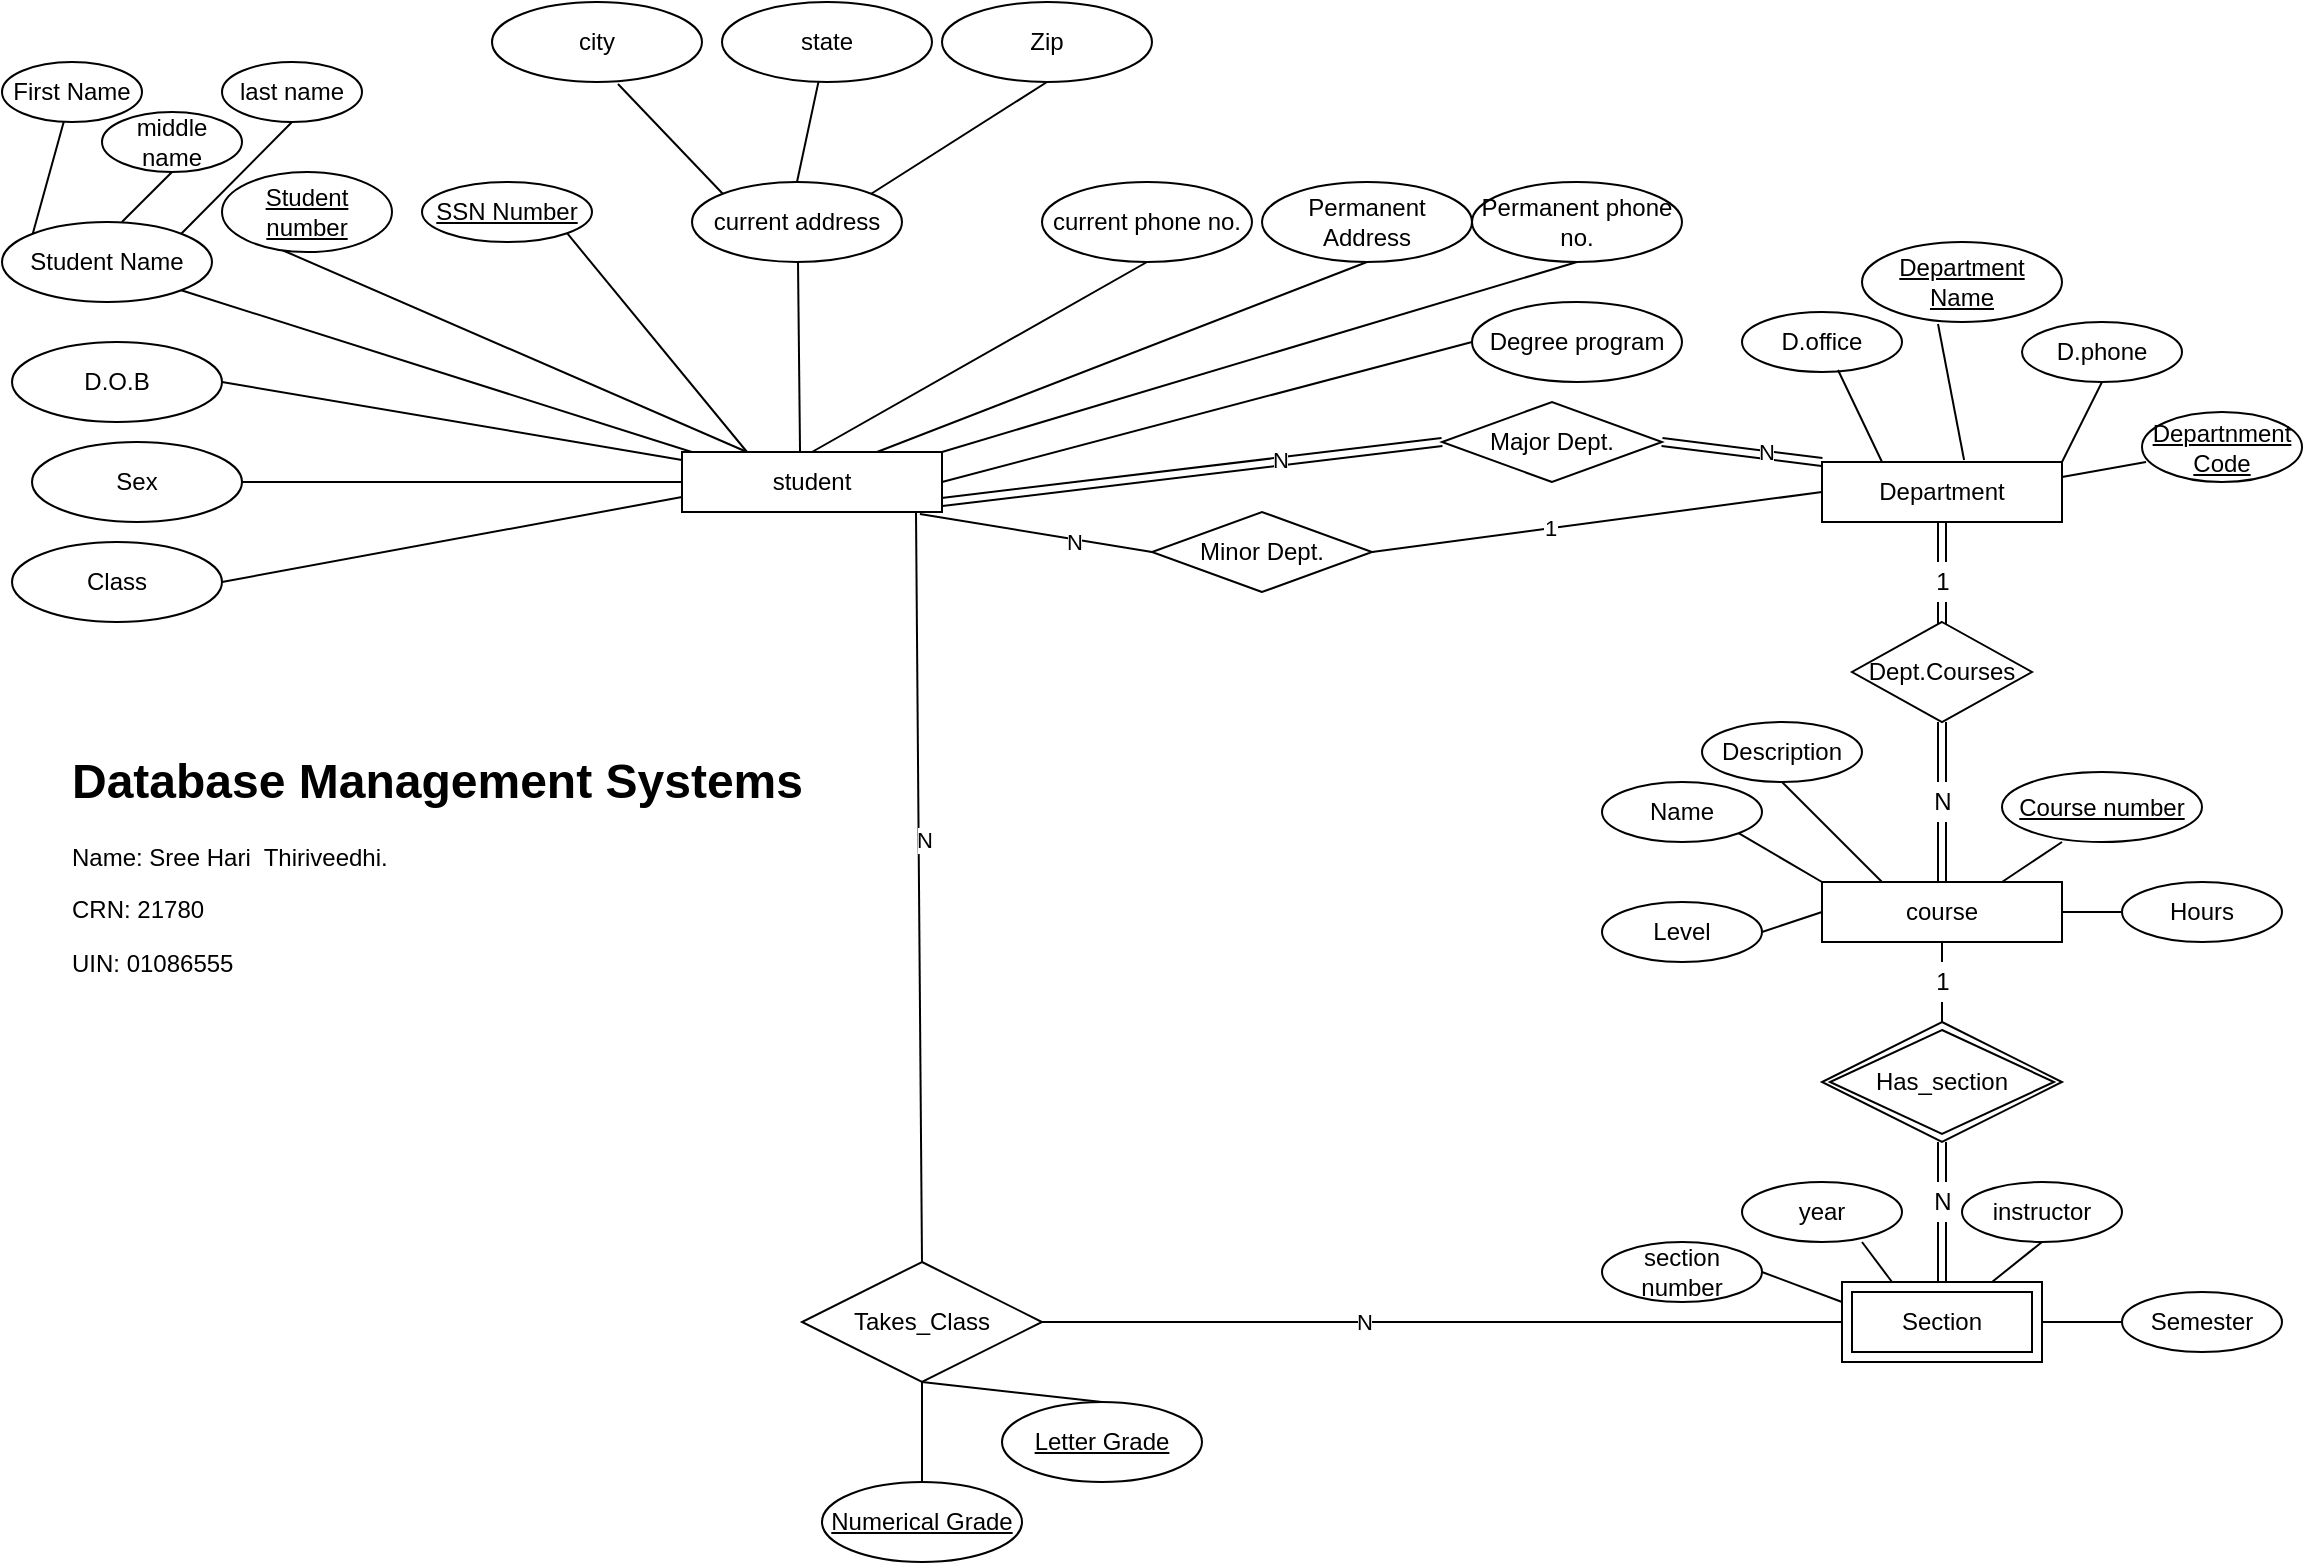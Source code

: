 <mxfile version="15.2.9" type="github">
  <diagram id="FA7UBe5_Pa2u_HeW7HIF" name="Page-1">
    <mxGraphModel dx="1422" dy="834" grid="0" gridSize="10" guides="1" tooltips="1" connect="1" arrows="1" fold="1" page="1" pageScale="1" pageWidth="1169" pageHeight="827" math="0" shadow="0">
      <root>
        <mxCell id="0" />
        <mxCell id="1" parent="0" />
        <mxCell id="7Hc2PI4Ob-_sRr31-LG4-2" value="current address" style="ellipse;whiteSpace=wrap;html=1;" parent="1" vertex="1">
          <mxGeometry x="345" y="110" width="105" height="40" as="geometry" />
        </mxCell>
        <mxCell id="7Hc2PI4Ob-_sRr31-LG4-4" value="current phone no." style="ellipse;whiteSpace=wrap;html=1;" parent="1" vertex="1">
          <mxGeometry x="520" y="110" width="105" height="40" as="geometry" />
        </mxCell>
        <mxCell id="7Hc2PI4Ob-_sRr31-LG4-5" value="Permanent Address" style="ellipse;whiteSpace=wrap;html=1;" parent="1" vertex="1">
          <mxGeometry x="630" y="110" width="105" height="40" as="geometry" />
        </mxCell>
        <mxCell id="7Hc2PI4Ob-_sRr31-LG4-6" value="Permanent phone no." style="ellipse;whiteSpace=wrap;html=1;" parent="1" vertex="1">
          <mxGeometry x="735" y="110" width="105" height="40" as="geometry" />
        </mxCell>
        <mxCell id="7Hc2PI4Ob-_sRr31-LG4-10" value="D.O.B" style="ellipse;whiteSpace=wrap;html=1;" parent="1" vertex="1">
          <mxGeometry x="5" y="190" width="105" height="40" as="geometry" />
        </mxCell>
        <mxCell id="7Hc2PI4Ob-_sRr31-LG4-11" value="Sex" style="ellipse;whiteSpace=wrap;html=1;" parent="1" vertex="1">
          <mxGeometry x="15" y="240" width="105" height="40" as="geometry" />
        </mxCell>
        <mxCell id="7Hc2PI4Ob-_sRr31-LG4-12" value="Class" style="ellipse;whiteSpace=wrap;html=1;" parent="1" vertex="1">
          <mxGeometry x="5" y="290" width="105" height="40" as="geometry" />
        </mxCell>
        <mxCell id="7Hc2PI4Ob-_sRr31-LG4-13" value="First Name" style="ellipse;whiteSpace=wrap;html=1;" parent="1" vertex="1">
          <mxGeometry y="50" width="70" height="30" as="geometry" />
        </mxCell>
        <mxCell id="7Hc2PI4Ob-_sRr31-LG4-14" value="Student Name" style="ellipse;whiteSpace=wrap;html=1;" parent="1" vertex="1">
          <mxGeometry y="130" width="105" height="40" as="geometry" />
        </mxCell>
        <mxCell id="7Hc2PI4Ob-_sRr31-LG4-16" value="" style="endArrow=none;html=1;exitX=0.454;exitY=0;exitDx=0;exitDy=0;exitPerimeter=0;" parent="1" source="7Hc2PI4Ob-_sRr31-LG4-1" edge="1">
          <mxGeometry width="50" height="50" relative="1" as="geometry">
            <mxPoint x="370" y="200" as="sourcePoint" />
            <mxPoint x="398" y="150" as="targetPoint" />
          </mxGeometry>
        </mxCell>
        <mxCell id="7Hc2PI4Ob-_sRr31-LG4-17" value="Zip" style="ellipse;whiteSpace=wrap;html=1;" parent="1" vertex="1">
          <mxGeometry x="470" y="20" width="105" height="40" as="geometry" />
        </mxCell>
        <mxCell id="7Hc2PI4Ob-_sRr31-LG4-18" value="city" style="ellipse;whiteSpace=wrap;html=1;" parent="1" vertex="1">
          <mxGeometry x="245" y="20" width="105" height="40" as="geometry" />
        </mxCell>
        <mxCell id="7Hc2PI4Ob-_sRr31-LG4-19" value="state" style="ellipse;whiteSpace=wrap;html=1;" parent="1" vertex="1">
          <mxGeometry x="360" y="20" width="105" height="40" as="geometry" />
        </mxCell>
        <mxCell id="7Hc2PI4Ob-_sRr31-LG4-20" value="" style="endArrow=none;html=1;entryX=0;entryY=0;entryDx=0;entryDy=0;exitX=0.6;exitY=1.025;exitDx=0;exitDy=0;exitPerimeter=0;" parent="1" source="7Hc2PI4Ob-_sRr31-LG4-18" target="7Hc2PI4Ob-_sRr31-LG4-2" edge="1">
          <mxGeometry width="50" height="50" relative="1" as="geometry">
            <mxPoint x="450" y="390" as="sourcePoint" />
            <mxPoint x="500" y="340" as="targetPoint" />
          </mxGeometry>
        </mxCell>
        <mxCell id="7Hc2PI4Ob-_sRr31-LG4-21" value="" style="endArrow=none;html=1;exitX=0.5;exitY=0;exitDx=0;exitDy=0;" parent="1" source="7Hc2PI4Ob-_sRr31-LG4-2" target="7Hc2PI4Ob-_sRr31-LG4-19" edge="1">
          <mxGeometry width="50" height="50" relative="1" as="geometry">
            <mxPoint x="390" y="110" as="sourcePoint" />
            <mxPoint x="440" y="60" as="targetPoint" />
          </mxGeometry>
        </mxCell>
        <mxCell id="7Hc2PI4Ob-_sRr31-LG4-22" value="" style="endArrow=none;html=1;entryX=0.5;entryY=1;entryDx=0;entryDy=0;exitX=1;exitY=0;exitDx=0;exitDy=0;" parent="1" source="7Hc2PI4Ob-_sRr31-LG4-2" target="7Hc2PI4Ob-_sRr31-LG4-17" edge="1">
          <mxGeometry width="50" height="50" relative="1" as="geometry">
            <mxPoint x="500" y="110" as="sourcePoint" />
            <mxPoint x="550" y="60" as="targetPoint" />
          </mxGeometry>
        </mxCell>
        <mxCell id="7Hc2PI4Ob-_sRr31-LG4-23" value="" style="endArrow=none;html=1;entryX=1;entryY=1;entryDx=0;entryDy=0;exitX=0.25;exitY=0;exitDx=0;exitDy=0;" parent="1" source="7Hc2PI4Ob-_sRr31-LG4-1" target="rvncLkASF_yhk4bxJBFR-15" edge="1">
          <mxGeometry width="50" height="50" relative="1" as="geometry">
            <mxPoint x="450" y="390" as="sourcePoint" />
            <mxPoint x="229.445" y="104.21" as="targetPoint" />
          </mxGeometry>
        </mxCell>
        <mxCell id="7Hc2PI4Ob-_sRr31-LG4-24" value="" style="endArrow=none;html=1;exitX=0.25;exitY=0;exitDx=0;exitDy=0;" parent="1" source="7Hc2PI4Ob-_sRr31-LG4-1" edge="1">
          <mxGeometry width="50" height="50" relative="1" as="geometry">
            <mxPoint x="140" y="210" as="sourcePoint" />
            <mxPoint x="140" y="144" as="targetPoint" />
          </mxGeometry>
        </mxCell>
        <mxCell id="7Hc2PI4Ob-_sRr31-LG4-25" value="" style="endArrow=none;html=1;entryX=1;entryY=1;entryDx=0;entryDy=0;exitX=0.062;exitY=0.033;exitDx=0;exitDy=0;exitPerimeter=0;" parent="1" source="7Hc2PI4Ob-_sRr31-LG4-1" target="7Hc2PI4Ob-_sRr31-LG4-14" edge="1">
          <mxGeometry width="50" height="50" relative="1" as="geometry">
            <mxPoint x="120" y="390" as="sourcePoint" />
            <mxPoint x="170" y="340" as="targetPoint" />
          </mxGeometry>
        </mxCell>
        <mxCell id="7Hc2PI4Ob-_sRr31-LG4-27" value="middle name" style="ellipse;whiteSpace=wrap;html=1;" parent="1" vertex="1">
          <mxGeometry x="50" y="75" width="70" height="30" as="geometry" />
        </mxCell>
        <mxCell id="7Hc2PI4Ob-_sRr31-LG4-28" value="last name" style="ellipse;whiteSpace=wrap;html=1;" parent="1" vertex="1">
          <mxGeometry x="110" y="50" width="70" height="30" as="geometry" />
        </mxCell>
        <mxCell id="7Hc2PI4Ob-_sRr31-LG4-29" value="" style="endArrow=none;html=1;exitX=0;exitY=0;exitDx=0;exitDy=0;" parent="1" source="7Hc2PI4Ob-_sRr31-LG4-14" target="7Hc2PI4Ob-_sRr31-LG4-13" edge="1">
          <mxGeometry width="50" height="50" relative="1" as="geometry">
            <mxPoint x="-180" y="120" as="sourcePoint" />
            <mxPoint x="-130" y="70" as="targetPoint" />
          </mxGeometry>
        </mxCell>
        <mxCell id="7Hc2PI4Ob-_sRr31-LG4-30" value="" style="endArrow=none;html=1;entryX=0.5;entryY=1;entryDx=0;entryDy=0;exitX=0.571;exitY=0;exitDx=0;exitDy=0;exitPerimeter=0;" parent="1" source="7Hc2PI4Ob-_sRr31-LG4-14" target="7Hc2PI4Ob-_sRr31-LG4-27" edge="1">
          <mxGeometry width="50" height="50" relative="1" as="geometry">
            <mxPoint x="-80" y="120" as="sourcePoint" />
            <mxPoint x="-30" y="70" as="targetPoint" />
          </mxGeometry>
        </mxCell>
        <mxCell id="7Hc2PI4Ob-_sRr31-LG4-31" value="" style="endArrow=none;html=1;exitX=1;exitY=0;exitDx=0;exitDy=0;entryX=0.5;entryY=1;entryDx=0;entryDy=0;" parent="1" source="7Hc2PI4Ob-_sRr31-LG4-14" edge="1" target="7Hc2PI4Ob-_sRr31-LG4-28">
          <mxGeometry width="50" height="50" relative="1" as="geometry">
            <mxPoint x="-30" y="120" as="sourcePoint" />
            <mxPoint x="20" y="70" as="targetPoint" />
          </mxGeometry>
        </mxCell>
        <mxCell id="7Hc2PI4Ob-_sRr31-LG4-32" value="" style="endArrow=none;html=1;exitX=1;exitY=0.5;exitDx=0;exitDy=0;" parent="1" source="7Hc2PI4Ob-_sRr31-LG4-10" target="7Hc2PI4Ob-_sRr31-LG4-1" edge="1">
          <mxGeometry width="50" height="50" relative="1" as="geometry">
            <mxPoint x="60" y="240" as="sourcePoint" />
            <mxPoint x="110" y="190" as="targetPoint" />
          </mxGeometry>
        </mxCell>
        <mxCell id="7Hc2PI4Ob-_sRr31-LG4-33" value="" style="endArrow=none;html=1;entryX=0;entryY=0.5;entryDx=0;entryDy=0;exitX=1;exitY=0.5;exitDx=0;exitDy=0;" parent="1" source="7Hc2PI4Ob-_sRr31-LG4-11" target="7Hc2PI4Ob-_sRr31-LG4-1" edge="1">
          <mxGeometry width="50" height="50" relative="1" as="geometry">
            <mxPoint x="60" y="290" as="sourcePoint" />
            <mxPoint x="110" y="240" as="targetPoint" />
          </mxGeometry>
        </mxCell>
        <mxCell id="7Hc2PI4Ob-_sRr31-LG4-34" value="" style="endArrow=none;html=1;exitX=1;exitY=0.5;exitDx=0;exitDy=0;entryX=0;entryY=0.75;entryDx=0;entryDy=0;" parent="1" source="7Hc2PI4Ob-_sRr31-LG4-12" target="7Hc2PI4Ob-_sRr31-LG4-1" edge="1">
          <mxGeometry width="50" height="50" relative="1" as="geometry">
            <mxPoint x="80" y="340" as="sourcePoint" />
            <mxPoint x="130" y="290" as="targetPoint" />
          </mxGeometry>
        </mxCell>
        <mxCell id="7Hc2PI4Ob-_sRr31-LG4-37" value="" style="endArrow=none;html=1;exitX=0.5;exitY=0;exitDx=0;exitDy=0;entryX=0.5;entryY=1;entryDx=0;entryDy=0;" parent="1" source="7Hc2PI4Ob-_sRr31-LG4-1" target="7Hc2PI4Ob-_sRr31-LG4-4" edge="1">
          <mxGeometry width="50" height="50" relative="1" as="geometry">
            <mxPoint x="450" y="220" as="sourcePoint" />
            <mxPoint x="500" y="170" as="targetPoint" />
          </mxGeometry>
        </mxCell>
        <mxCell id="7Hc2PI4Ob-_sRr31-LG4-38" value="" style="endArrow=none;html=1;entryX=0.5;entryY=1;entryDx=0;entryDy=0;exitX=0.75;exitY=0;exitDx=0;exitDy=0;" parent="1" source="7Hc2PI4Ob-_sRr31-LG4-1" target="7Hc2PI4Ob-_sRr31-LG4-5" edge="1">
          <mxGeometry width="50" height="50" relative="1" as="geometry">
            <mxPoint x="660" y="220" as="sourcePoint" />
            <mxPoint x="710" y="170" as="targetPoint" />
          </mxGeometry>
        </mxCell>
        <mxCell id="7Hc2PI4Ob-_sRr31-LG4-39" value="" style="endArrow=none;html=1;entryX=0.5;entryY=1;entryDx=0;entryDy=0;exitX=1;exitY=0;exitDx=0;exitDy=0;" parent="1" source="7Hc2PI4Ob-_sRr31-LG4-1" target="7Hc2PI4Ob-_sRr31-LG4-6" edge="1">
          <mxGeometry width="50" height="50" relative="1" as="geometry">
            <mxPoint x="750" y="230" as="sourcePoint" />
            <mxPoint x="800" y="180" as="targetPoint" />
          </mxGeometry>
        </mxCell>
        <mxCell id="7Hc2PI4Ob-_sRr31-LG4-41" value="Degree program" style="ellipse;whiteSpace=wrap;html=1;" parent="1" vertex="1">
          <mxGeometry x="735" y="170" width="105" height="40" as="geometry" />
        </mxCell>
        <mxCell id="7Hc2PI4Ob-_sRr31-LG4-42" value="" style="endArrow=none;html=1;entryX=0;entryY=0.5;entryDx=0;entryDy=0;exitX=1;exitY=0.5;exitDx=0;exitDy=0;" parent="1" source="7Hc2PI4Ob-_sRr31-LG4-1" target="7Hc2PI4Ob-_sRr31-LG4-41" edge="1">
          <mxGeometry width="50" height="50" relative="1" as="geometry">
            <mxPoint x="370" y="390" as="sourcePoint" />
            <mxPoint x="420" y="340" as="targetPoint" />
          </mxGeometry>
        </mxCell>
        <mxCell id="7Hc2PI4Ob-_sRr31-LG4-43" value="Major Dept." style="rhombus;whiteSpace=wrap;html=1;direction=west;" parent="1" vertex="1">
          <mxGeometry x="720" y="220" width="110" height="40" as="geometry" />
        </mxCell>
        <mxCell id="7Hc2PI4Ob-_sRr31-LG4-45" value="Minor Dept." style="rhombus;whiteSpace=wrap;html=1;direction=west;" parent="1" vertex="1">
          <mxGeometry x="575" y="275" width="110" height="40" as="geometry" />
        </mxCell>
        <mxCell id="7Hc2PI4Ob-_sRr31-LG4-47" value="Department" style="rounded=0;whiteSpace=wrap;html=1;" parent="1" vertex="1">
          <mxGeometry x="910" y="250" width="120" height="30" as="geometry" />
        </mxCell>
        <mxCell id="7Hc2PI4Ob-_sRr31-LG4-50" value="D.office" style="ellipse;whiteSpace=wrap;html=1;" parent="1" vertex="1">
          <mxGeometry x="870" y="175" width="80" height="30" as="geometry" />
        </mxCell>
        <mxCell id="7Hc2PI4Ob-_sRr31-LG4-51" value="D.phone" style="ellipse;whiteSpace=wrap;html=1;" parent="1" vertex="1">
          <mxGeometry x="1010" y="180" width="80" height="30" as="geometry" />
        </mxCell>
        <mxCell id="7Hc2PI4Ob-_sRr31-LG4-52" value="" style="endArrow=none;html=1;entryX=0.6;entryY=0.967;entryDx=0;entryDy=0;exitX=0.25;exitY=0;exitDx=0;exitDy=0;entryPerimeter=0;" parent="1" source="7Hc2PI4Ob-_sRr31-LG4-47" edge="1" target="7Hc2PI4Ob-_sRr31-LG4-50">
          <mxGeometry width="50" height="50" relative="1" as="geometry">
            <mxPoint x="560" y="390" as="sourcePoint" />
            <mxPoint x="880" y="250" as="targetPoint" />
          </mxGeometry>
        </mxCell>
        <mxCell id="7Hc2PI4Ob-_sRr31-LG4-53" value="" style="endArrow=none;html=1;exitX=0.592;exitY=-0.033;exitDx=0;exitDy=0;exitPerimeter=0;entryX=0.38;entryY=1.025;entryDx=0;entryDy=0;entryPerimeter=0;" parent="1" source="7Hc2PI4Ob-_sRr31-LG4-47" edge="1" target="rvncLkASF_yhk4bxJBFR-21">
          <mxGeometry width="50" height="50" relative="1" as="geometry">
            <mxPoint x="940" y="250" as="sourcePoint" />
            <mxPoint x="920" y="200" as="targetPoint" />
          </mxGeometry>
        </mxCell>
        <mxCell id="7Hc2PI4Ob-_sRr31-LG4-54" value="" style="endArrow=none;html=1;entryX=0.5;entryY=1;entryDx=0;entryDy=0;exitX=1;exitY=0;exitDx=0;exitDy=0;" parent="1" source="7Hc2PI4Ob-_sRr31-LG4-47" target="7Hc2PI4Ob-_sRr31-LG4-51" edge="1">
          <mxGeometry width="50" height="50" relative="1" as="geometry">
            <mxPoint x="990" y="280" as="sourcePoint" />
            <mxPoint x="1040" y="230" as="targetPoint" />
          </mxGeometry>
        </mxCell>
        <mxCell id="7Hc2PI4Ob-_sRr31-LG4-58" style="edgeStyle=orthogonalEdgeStyle;rounded=0;orthogonalLoop=1;jettySize=auto;html=1;exitX=0.5;exitY=1;exitDx=0;exitDy=0;" parent="1" source="7Hc2PI4Ob-_sRr31-LG4-57" target="7Hc2PI4Ob-_sRr31-LG4-57" edge="1">
          <mxGeometry relative="1" as="geometry" />
        </mxCell>
        <mxCell id="7Hc2PI4Ob-_sRr31-LG4-60" value="course" style="rounded=0;whiteSpace=wrap;html=1;" parent="1" vertex="1">
          <mxGeometry x="910" y="460" width="120" height="30" as="geometry" />
        </mxCell>
        <mxCell id="7Hc2PI4Ob-_sRr31-LG4-66" value="Name" style="ellipse;whiteSpace=wrap;html=1;" parent="1" vertex="1">
          <mxGeometry x="800" y="410" width="80" height="30" as="geometry" />
        </mxCell>
        <mxCell id="7Hc2PI4Ob-_sRr31-LG4-67" value="Description" style="ellipse;whiteSpace=wrap;html=1;" parent="1" vertex="1">
          <mxGeometry x="850" y="380" width="80" height="30" as="geometry" />
        </mxCell>
        <mxCell id="7Hc2PI4Ob-_sRr31-LG4-69" value="Level" style="ellipse;whiteSpace=wrap;html=1;" parent="1" vertex="1">
          <mxGeometry x="800" y="470" width="80" height="30" as="geometry" />
        </mxCell>
        <mxCell id="7Hc2PI4Ob-_sRr31-LG4-70" value="Hours" style="ellipse;whiteSpace=wrap;html=1;" parent="1" vertex="1">
          <mxGeometry x="1060" y="460" width="80" height="30" as="geometry" />
        </mxCell>
        <mxCell id="7Hc2PI4Ob-_sRr31-LG4-71" value="" style="endArrow=none;html=1;entryX=1;entryY=0.5;entryDx=0;entryDy=0;exitX=0;exitY=0.5;exitDx=0;exitDy=0;" parent="1" source="7Hc2PI4Ob-_sRr31-LG4-60" target="7Hc2PI4Ob-_sRr31-LG4-69" edge="1">
          <mxGeometry width="50" height="50" relative="1" as="geometry">
            <mxPoint x="920" y="570" as="sourcePoint" />
            <mxPoint x="970" y="520" as="targetPoint" />
          </mxGeometry>
        </mxCell>
        <mxCell id="7Hc2PI4Ob-_sRr31-LG4-72" value="" style="endArrow=none;html=1;entryX=1;entryY=1;entryDx=0;entryDy=0;exitX=0;exitY=0;exitDx=0;exitDy=0;" parent="1" source="7Hc2PI4Ob-_sRr31-LG4-60" target="7Hc2PI4Ob-_sRr31-LG4-66" edge="1">
          <mxGeometry width="50" height="50" relative="1" as="geometry">
            <mxPoint x="830" y="490" as="sourcePoint" />
            <mxPoint x="880" y="440" as="targetPoint" />
          </mxGeometry>
        </mxCell>
        <mxCell id="7Hc2PI4Ob-_sRr31-LG4-73" value="" style="endArrow=none;html=1;entryX=0.5;entryY=1;entryDx=0;entryDy=0;exitX=0.25;exitY=0;exitDx=0;exitDy=0;" parent="1" source="7Hc2PI4Ob-_sRr31-LG4-60" target="7Hc2PI4Ob-_sRr31-LG4-67" edge="1">
          <mxGeometry width="50" height="50" relative="1" as="geometry">
            <mxPoint x="660" y="560" as="sourcePoint" />
            <mxPoint x="710" y="510" as="targetPoint" />
          </mxGeometry>
        </mxCell>
        <mxCell id="7Hc2PI4Ob-_sRr31-LG4-74" value="" style="endArrow=none;html=1;exitX=0.75;exitY=0;exitDx=0;exitDy=0;entryX=0.5;entryY=1;entryDx=0;entryDy=0;" parent="1" source="7Hc2PI4Ob-_sRr31-LG4-60" edge="1">
          <mxGeometry width="50" height="50" relative="1" as="geometry">
            <mxPoint x="1010" y="490" as="sourcePoint" />
            <mxPoint x="1030" y="440" as="targetPoint" />
          </mxGeometry>
        </mxCell>
        <mxCell id="7Hc2PI4Ob-_sRr31-LG4-75" value="" style="endArrow=none;html=1;entryX=1;entryY=0.5;entryDx=0;entryDy=0;" parent="1" target="7Hc2PI4Ob-_sRr31-LG4-60" edge="1">
          <mxGeometry width="50" height="50" relative="1" as="geometry">
            <mxPoint x="1060" y="475" as="sourcePoint" />
            <mxPoint x="989.289" y="475" as="targetPoint" />
          </mxGeometry>
        </mxCell>
        <mxCell id="7Hc2PI4Ob-_sRr31-LG4-78" value="Has_section" style="shape=rhombus;double=1;perimeter=rhombusPerimeter;whiteSpace=wrap;html=1;align=center;" parent="1" vertex="1">
          <mxGeometry x="910" y="530" width="120" height="60" as="geometry" />
        </mxCell>
        <mxCell id="7Hc2PI4Ob-_sRr31-LG4-79" value="" style="endArrow=none;html=1;entryX=0.5;entryY=1;entryDx=0;entryDy=0;startArrow=none;" parent="1" source="igYzyitTkwnPRy1HkWMS-24" target="7Hc2PI4Ob-_sRr31-LG4-60" edge="1">
          <mxGeometry width="50" height="50" relative="1" as="geometry">
            <mxPoint x="570" y="390" as="sourcePoint" />
            <mxPoint x="970" y="500" as="targetPoint" />
          </mxGeometry>
        </mxCell>
        <mxCell id="7Hc2PI4Ob-_sRr31-LG4-81" value="Section" style="shape=ext;margin=3;double=1;whiteSpace=wrap;html=1;align=center;" parent="1" vertex="1">
          <mxGeometry x="920" y="660" width="100" height="40" as="geometry" />
        </mxCell>
        <mxCell id="7Hc2PI4Ob-_sRr31-LG4-83" value="section number" style="ellipse;whiteSpace=wrap;html=1;align=center;" parent="1" vertex="1">
          <mxGeometry x="800" y="640" width="80" height="30" as="geometry" />
        </mxCell>
        <mxCell id="7Hc2PI4Ob-_sRr31-LG4-84" value="Semester" style="ellipse;whiteSpace=wrap;html=1;align=center;" parent="1" vertex="1">
          <mxGeometry x="1060" y="665" width="80" height="30" as="geometry" />
        </mxCell>
        <mxCell id="7Hc2PI4Ob-_sRr31-LG4-85" value="year" style="ellipse;whiteSpace=wrap;html=1;align=center;" parent="1" vertex="1">
          <mxGeometry x="870" y="610" width="80" height="30" as="geometry" />
        </mxCell>
        <mxCell id="7Hc2PI4Ob-_sRr31-LG4-86" value="instructor" style="ellipse;whiteSpace=wrap;html=1;align=center;" parent="1" vertex="1">
          <mxGeometry x="980" y="610" width="80" height="30" as="geometry" />
        </mxCell>
        <mxCell id="7Hc2PI4Ob-_sRr31-LG4-88" value="" style="endArrow=none;html=1;exitX=0.25;exitY=0;exitDx=0;exitDy=0;" parent="1" source="7Hc2PI4Ob-_sRr31-LG4-81" edge="1">
          <mxGeometry width="50" height="50" relative="1" as="geometry">
            <mxPoint x="880" y="690" as="sourcePoint" />
            <mxPoint x="930" y="640" as="targetPoint" />
          </mxGeometry>
        </mxCell>
        <mxCell id="7Hc2PI4Ob-_sRr31-LG4-89" value="" style="endArrow=none;html=1;entryX=1;entryY=0.5;entryDx=0;entryDy=0;exitX=0;exitY=0.25;exitDx=0;exitDy=0;" parent="1" source="7Hc2PI4Ob-_sRr31-LG4-81" target="7Hc2PI4Ob-_sRr31-LG4-83" edge="1">
          <mxGeometry width="50" height="50" relative="1" as="geometry">
            <mxPoint x="920" y="810" as="sourcePoint" />
            <mxPoint x="970" y="760" as="targetPoint" />
          </mxGeometry>
        </mxCell>
        <mxCell id="7Hc2PI4Ob-_sRr31-LG4-90" value="" style="endArrow=none;html=1;entryX=1;entryY=0.5;entryDx=0;entryDy=0;exitX=0;exitY=0.5;exitDx=0;exitDy=0;" parent="1" source="7Hc2PI4Ob-_sRr31-LG4-84" target="7Hc2PI4Ob-_sRr31-LG4-81" edge="1">
          <mxGeometry width="50" height="50" relative="1" as="geometry">
            <mxPoint x="840" y="880" as="sourcePoint" />
            <mxPoint x="890" y="830" as="targetPoint" />
          </mxGeometry>
        </mxCell>
        <mxCell id="7Hc2PI4Ob-_sRr31-LG4-91" value="" style="endArrow=none;html=1;entryX=0.5;entryY=1;entryDx=0;entryDy=0;exitX=0.75;exitY=0;exitDx=0;exitDy=0;" parent="1" source="7Hc2PI4Ob-_sRr31-LG4-81" target="7Hc2PI4Ob-_sRr31-LG4-86" edge="1">
          <mxGeometry width="50" height="50" relative="1" as="geometry">
            <mxPoint x="1040" y="700" as="sourcePoint" />
            <mxPoint x="1090" y="650" as="targetPoint" />
          </mxGeometry>
        </mxCell>
        <mxCell id="7Hc2PI4Ob-_sRr31-LG4-92" value="Takes_Class" style="shape=rhombus;perimeter=rhombusPerimeter;whiteSpace=wrap;html=1;align=center;" parent="1" vertex="1">
          <mxGeometry x="400" y="650" width="120" height="60" as="geometry" />
        </mxCell>
        <mxCell id="7Hc2PI4Ob-_sRr31-LG4-96" value="" style="endArrow=none;html=1;entryX=0;entryY=0.5;entryDx=0;entryDy=0;exitX=1;exitY=0.5;exitDx=0;exitDy=0;" parent="1" source="7Hc2PI4Ob-_sRr31-LG4-92" target="7Hc2PI4Ob-_sRr31-LG4-81" edge="1">
          <mxGeometry width="50" height="50" relative="1" as="geometry">
            <mxPoint x="640" y="480" as="sourcePoint" />
            <mxPoint x="690" y="430" as="targetPoint" />
          </mxGeometry>
        </mxCell>
        <mxCell id="igYzyitTkwnPRy1HkWMS-19" value="N" style="edgeLabel;html=1;align=center;verticalAlign=middle;resizable=0;points=[];" vertex="1" connectable="0" parent="7Hc2PI4Ob-_sRr31-LG4-96">
          <mxGeometry x="-0.196" relative="1" as="geometry">
            <mxPoint as="offset" />
          </mxGeometry>
        </mxCell>
        <mxCell id="7Hc2PI4Ob-_sRr31-LG4-102" value="" style="endArrow=none;html=1;exitX=0.479;exitY=0;exitDx=0;exitDy=0;exitPerimeter=0;startArrow=none;" parent="1" source="7Hc2PI4Ob-_sRr31-LG4-1" edge="1">
          <mxGeometry width="50" height="50" relative="1" as="geometry">
            <mxPoint x="420" y="640" as="sourcePoint" />
            <mxPoint x="410" y="264" as="targetPoint" />
          </mxGeometry>
        </mxCell>
        <mxCell id="7Hc2PI4Ob-_sRr31-LG4-103" value="" style="endArrow=none;html=1;entryX=0;entryY=0.5;entryDx=0;entryDy=0;exitX=0;exitY=0.5;exitDx=0;exitDy=0;" parent="1" source="7Hc2PI4Ob-_sRr31-LG4-45" target="7Hc2PI4Ob-_sRr31-LG4-47" edge="1">
          <mxGeometry width="50" height="50" relative="1" as="geometry">
            <mxPoint x="640" y="480" as="sourcePoint" />
            <mxPoint x="690" y="430" as="targetPoint" />
          </mxGeometry>
        </mxCell>
        <mxCell id="igYzyitTkwnPRy1HkWMS-23" value="1" style="edgeLabel;html=1;align=center;verticalAlign=middle;resizable=0;points=[];" vertex="1" connectable="0" parent="7Hc2PI4Ob-_sRr31-LG4-103">
          <mxGeometry x="-0.208" relative="1" as="geometry">
            <mxPoint as="offset" />
          </mxGeometry>
        </mxCell>
        <mxCell id="rvncLkASF_yhk4bxJBFR-15" value="SSN Number" style="ellipse;whiteSpace=wrap;html=1;align=center;fontStyle=4;" parent="1" vertex="1">
          <mxGeometry x="210" y="110" width="85" height="30" as="geometry" />
        </mxCell>
        <mxCell id="rvncLkASF_yhk4bxJBFR-16" value="Student number" style="ellipse;whiteSpace=wrap;html=1;align=center;fontStyle=4;" parent="1" vertex="1">
          <mxGeometry x="110" y="105" width="85" height="40" as="geometry" />
        </mxCell>
        <mxCell id="rvncLkASF_yhk4bxJBFR-19" value="Departnment Code" style="ellipse;whiteSpace=wrap;html=1;align=center;fontStyle=4;" parent="1" vertex="1">
          <mxGeometry x="1070" y="225" width="80" height="35" as="geometry" />
        </mxCell>
        <mxCell id="rvncLkASF_yhk4bxJBFR-20" value="Course number" style="ellipse;whiteSpace=wrap;html=1;align=center;fontStyle=4;" parent="1" vertex="1">
          <mxGeometry x="1000" y="405" width="100" height="35" as="geometry" />
        </mxCell>
        <mxCell id="rvncLkASF_yhk4bxJBFR-21" value="Department Name" style="ellipse;whiteSpace=wrap;html=1;align=center;fontStyle=4;" parent="1" vertex="1">
          <mxGeometry x="930" y="140" width="100" height="40" as="geometry" />
        </mxCell>
        <mxCell id="rvncLkASF_yhk4bxJBFR-22" value="Letter Grade" style="ellipse;whiteSpace=wrap;html=1;align=center;fontStyle=4;" parent="1" vertex="1">
          <mxGeometry x="500" y="720" width="100" height="40" as="geometry" />
        </mxCell>
        <mxCell id="rvncLkASF_yhk4bxJBFR-23" value="Numerical Grade" style="ellipse;whiteSpace=wrap;html=1;align=center;fontStyle=4;" parent="1" vertex="1">
          <mxGeometry x="410" y="760" width="100" height="40" as="geometry" />
        </mxCell>
        <mxCell id="igYzyitTkwnPRy1HkWMS-1" value="" style="endArrow=none;html=1;entryX=0.025;entryY=0.714;entryDx=0;entryDy=0;entryPerimeter=0;exitX=1;exitY=0.25;exitDx=0;exitDy=0;" edge="1" parent="1" source="7Hc2PI4Ob-_sRr31-LG4-47" target="rvncLkASF_yhk4bxJBFR-19">
          <mxGeometry width="50" height="50" relative="1" as="geometry">
            <mxPoint x="430" y="450" as="sourcePoint" />
            <mxPoint x="480" y="400" as="targetPoint" />
          </mxGeometry>
        </mxCell>
        <mxCell id="igYzyitTkwnPRy1HkWMS-10" value="" style="endArrow=none;html=1;rounded=0;exitX=0.5;exitY=1;exitDx=0;exitDy=0;entryX=0.5;entryY=0;entryDx=0;entryDy=0;" edge="1" parent="1" source="7Hc2PI4Ob-_sRr31-LG4-92" target="rvncLkASF_yhk4bxJBFR-23">
          <mxGeometry relative="1" as="geometry">
            <mxPoint x="540" y="430" as="sourcePoint" />
            <mxPoint x="700" y="430" as="targetPoint" />
          </mxGeometry>
        </mxCell>
        <mxCell id="7Hc2PI4Ob-_sRr31-LG4-1" value="student" style="rounded=0;whiteSpace=wrap;html=1;" parent="1" vertex="1">
          <mxGeometry x="340" y="245" width="130" height="30" as="geometry" />
        </mxCell>
        <mxCell id="igYzyitTkwnPRy1HkWMS-15" value="" style="endArrow=none;html=1;exitX=0.5;exitY=0;exitDx=0;exitDy=0;entryX=0.9;entryY=1;entryDx=0;entryDy=0;entryPerimeter=0;" edge="1" parent="1" source="7Hc2PI4Ob-_sRr31-LG4-92" target="7Hc2PI4Ob-_sRr31-LG4-1">
          <mxGeometry width="50" height="50" relative="1" as="geometry">
            <mxPoint x="409.98" y="640" as="sourcePoint" />
            <mxPoint x="410" y="264" as="targetPoint" />
          </mxGeometry>
        </mxCell>
        <mxCell id="igYzyitTkwnPRy1HkWMS-20" value="N" style="edgeLabel;html=1;align=center;verticalAlign=middle;resizable=0;points=[];" vertex="1" connectable="0" parent="igYzyitTkwnPRy1HkWMS-15">
          <mxGeometry x="0.125" y="-2" relative="1" as="geometry">
            <mxPoint as="offset" />
          </mxGeometry>
        </mxCell>
        <mxCell id="igYzyitTkwnPRy1HkWMS-16" value="" style="endArrow=none;html=1;rounded=0;exitX=0.5;exitY=1;exitDx=0;exitDy=0;entryX=0.5;entryY=0;entryDx=0;entryDy=0;" edge="1" parent="1" source="7Hc2PI4Ob-_sRr31-LG4-92" target="rvncLkASF_yhk4bxJBFR-22">
          <mxGeometry relative="1" as="geometry">
            <mxPoint x="530" y="430" as="sourcePoint" />
            <mxPoint x="690" y="430" as="targetPoint" />
          </mxGeometry>
        </mxCell>
        <mxCell id="igYzyitTkwnPRy1HkWMS-24" value="1" style="text;html=1;align=center;verticalAlign=middle;resizable=0;points=[];autosize=1;strokeColor=none;fillColor=none;" vertex="1" parent="1">
          <mxGeometry x="960" y="500" width="20" height="20" as="geometry" />
        </mxCell>
        <mxCell id="igYzyitTkwnPRy1HkWMS-25" value="" style="endArrow=none;html=1;entryX=0.5;entryY=1;entryDx=0;entryDy=0;" edge="1" parent="1" source="7Hc2PI4Ob-_sRr31-LG4-78" target="igYzyitTkwnPRy1HkWMS-24">
          <mxGeometry width="50" height="50" relative="1" as="geometry">
            <mxPoint x="970" y="530" as="sourcePoint" />
            <mxPoint x="970" y="490" as="targetPoint" />
          </mxGeometry>
        </mxCell>
        <mxCell id="igYzyitTkwnPRy1HkWMS-29" value="" style="shape=link;html=1;exitX=0.5;exitY=0;exitDx=0;exitDy=0;startArrow=none;" edge="1" parent="1" source="7Hc2PI4Ob-_sRr31-LG4-57">
          <mxGeometry width="100" relative="1" as="geometry">
            <mxPoint x="660" y="410" as="sourcePoint" />
            <mxPoint x="970" y="368" as="targetPoint" />
            <Array as="points" />
          </mxGeometry>
        </mxCell>
        <mxCell id="igYzyitTkwnPRy1HkWMS-30" value="N" style="text;html=1;align=center;verticalAlign=middle;resizable=0;points=[];autosize=1;strokeColor=none;fillColor=none;" vertex="1" parent="1">
          <mxGeometry x="960" y="410" width="20" height="20" as="geometry" />
        </mxCell>
        <mxCell id="igYzyitTkwnPRy1HkWMS-31" value="" style="shape=link;html=1;exitX=0.5;exitY=0;exitDx=0;exitDy=0;endArrow=none;" edge="1" parent="1" source="7Hc2PI4Ob-_sRr31-LG4-60" target="igYzyitTkwnPRy1HkWMS-30">
          <mxGeometry width="100" relative="1" as="geometry">
            <mxPoint x="970" y="460" as="sourcePoint" />
            <mxPoint x="970" y="380" as="targetPoint" />
            <Array as="points">
              <mxPoint x="970" y="430" />
            </Array>
          </mxGeometry>
        </mxCell>
        <mxCell id="igYzyitTkwnPRy1HkWMS-32" value="" style="shape=link;html=1;entryX=0.5;entryY=1;entryDx=0;entryDy=0;exitX=0.5;exitY=0;exitDx=0;exitDy=0;startArrow=none;" edge="1" parent="1" source="igYzyitTkwnPRy1HkWMS-33" target="7Hc2PI4Ob-_sRr31-LG4-47">
          <mxGeometry width="100" relative="1" as="geometry">
            <mxPoint x="620" y="370" as="sourcePoint" />
            <mxPoint x="720" y="370" as="targetPoint" />
          </mxGeometry>
        </mxCell>
        <mxCell id="igYzyitTkwnPRy1HkWMS-33" value="1" style="text;html=1;align=center;verticalAlign=middle;resizable=0;points=[];autosize=1;strokeColor=none;fillColor=none;" vertex="1" parent="1">
          <mxGeometry x="960" y="300" width="20" height="20" as="geometry" />
        </mxCell>
        <mxCell id="igYzyitTkwnPRy1HkWMS-34" value="" style="shape=link;html=1;entryX=0.5;entryY=1;entryDx=0;entryDy=0;exitX=0.5;exitY=0;exitDx=0;exitDy=0;endArrow=none;" edge="1" parent="1" source="7Hc2PI4Ob-_sRr31-LG4-57" target="igYzyitTkwnPRy1HkWMS-33">
          <mxGeometry width="100" relative="1" as="geometry">
            <mxPoint x="965" y="330" as="sourcePoint" />
            <mxPoint x="940" y="290" as="targetPoint" />
          </mxGeometry>
        </mxCell>
        <mxCell id="7Hc2PI4Ob-_sRr31-LG4-57" value="Dept.Courses" style="rhombus;whiteSpace=wrap;html=1;" parent="1" vertex="1">
          <mxGeometry x="925" y="330" width="90" height="50" as="geometry" />
        </mxCell>
        <mxCell id="igYzyitTkwnPRy1HkWMS-35" value="" style="shape=link;html=1;exitX=0.5;exitY=0;exitDx=0;exitDy=0;startArrow=none;endArrow=none;" edge="1" parent="1" source="igYzyitTkwnPRy1HkWMS-30" target="7Hc2PI4Ob-_sRr31-LG4-57">
          <mxGeometry width="100" relative="1" as="geometry">
            <mxPoint x="970" y="410" as="sourcePoint" />
            <mxPoint x="970" y="368" as="targetPoint" />
            <Array as="points" />
          </mxGeometry>
        </mxCell>
        <mxCell id="igYzyitTkwnPRy1HkWMS-36" value="" style="shape=link;html=1;entryX=0.5;entryY=1;entryDx=0;entryDy=0;exitX=0.5;exitY=0;exitDx=0;exitDy=0;startArrow=none;" edge="1" parent="1" source="igYzyitTkwnPRy1HkWMS-37" target="7Hc2PI4Ob-_sRr31-LG4-78">
          <mxGeometry width="100" relative="1" as="geometry">
            <mxPoint x="560" y="430" as="sourcePoint" />
            <mxPoint x="660" y="430" as="targetPoint" />
          </mxGeometry>
        </mxCell>
        <mxCell id="igYzyitTkwnPRy1HkWMS-37" value="N" style="text;html=1;align=center;verticalAlign=middle;resizable=0;points=[];autosize=1;strokeColor=none;fillColor=none;" vertex="1" parent="1">
          <mxGeometry x="960" y="610" width="20" height="20" as="geometry" />
        </mxCell>
        <mxCell id="igYzyitTkwnPRy1HkWMS-38" value="" style="shape=link;html=1;entryX=0.5;entryY=1;entryDx=0;entryDy=0;exitX=0.5;exitY=0;exitDx=0;exitDy=0;endArrow=none;" edge="1" parent="1" source="7Hc2PI4Ob-_sRr31-LG4-81" target="igYzyitTkwnPRy1HkWMS-37">
          <mxGeometry width="100" relative="1" as="geometry">
            <mxPoint x="970" y="660" as="sourcePoint" />
            <mxPoint x="970" y="590" as="targetPoint" />
          </mxGeometry>
        </mxCell>
        <mxCell id="igYzyitTkwnPRy1HkWMS-48" value="" style="endArrow=none;html=1;entryX=0.915;entryY=1.033;entryDx=0;entryDy=0;entryPerimeter=0;exitX=1;exitY=0.5;exitDx=0;exitDy=0;" edge="1" parent="1" source="7Hc2PI4Ob-_sRr31-LG4-45" target="7Hc2PI4Ob-_sRr31-LG4-1">
          <mxGeometry width="50" height="50" relative="1" as="geometry">
            <mxPoint x="590" y="450" as="sourcePoint" />
            <mxPoint x="640" y="400" as="targetPoint" />
          </mxGeometry>
        </mxCell>
        <mxCell id="igYzyitTkwnPRy1HkWMS-49" value="N" style="edgeLabel;html=1;align=center;verticalAlign=middle;resizable=0;points=[];" vertex="1" connectable="0" parent="igYzyitTkwnPRy1HkWMS-48">
          <mxGeometry x="-0.332" y="1" relative="1" as="geometry">
            <mxPoint as="offset" />
          </mxGeometry>
        </mxCell>
        <mxCell id="igYzyitTkwnPRy1HkWMS-50" value="" style="shape=link;html=1;entryX=1;entryY=0.5;entryDx=0;entryDy=0;" edge="1" parent="1" target="7Hc2PI4Ob-_sRr31-LG4-43">
          <mxGeometry width="100" relative="1" as="geometry">
            <mxPoint x="470" y="270" as="sourcePoint" />
            <mxPoint x="660" y="430" as="targetPoint" />
          </mxGeometry>
        </mxCell>
        <mxCell id="igYzyitTkwnPRy1HkWMS-51" value="N" style="edgeLabel;html=1;align=center;verticalAlign=middle;resizable=0;points=[];" vertex="1" connectable="0" parent="igYzyitTkwnPRy1HkWMS-50">
          <mxGeometry x="0.353" y="1" relative="1" as="geometry">
            <mxPoint as="offset" />
          </mxGeometry>
        </mxCell>
        <mxCell id="igYzyitTkwnPRy1HkWMS-56" value="" style="shape=link;html=1;exitX=0;exitY=0.5;exitDx=0;exitDy=0;entryX=0;entryY=0;entryDx=0;entryDy=0;" edge="1" parent="1" source="7Hc2PI4Ob-_sRr31-LG4-43" target="7Hc2PI4Ob-_sRr31-LG4-47">
          <mxGeometry width="100" relative="1" as="geometry">
            <mxPoint x="560" y="430" as="sourcePoint" />
            <mxPoint x="660" y="430" as="targetPoint" />
          </mxGeometry>
        </mxCell>
        <mxCell id="igYzyitTkwnPRy1HkWMS-57" value="N" style="edgeLabel;html=1;align=center;verticalAlign=middle;resizable=0;points=[];" vertex="1" connectable="0" parent="igYzyitTkwnPRy1HkWMS-56">
          <mxGeometry x="0.292" y="2" relative="1" as="geometry">
            <mxPoint as="offset" />
          </mxGeometry>
        </mxCell>
        <mxCell id="igYzyitTkwnPRy1HkWMS-59" value="&lt;h1&gt;Database Management Systems&lt;/h1&gt;&lt;p&gt;Name: Sree Hari&amp;nbsp; Thiriveedhi.&lt;/p&gt;&lt;p&gt;CRN: 21780&lt;/p&gt;&lt;p&gt;UIN: 01086555&lt;/p&gt;" style="text;html=1;strokeColor=none;fillColor=none;spacing=5;spacingTop=-20;whiteSpace=wrap;overflow=hidden;rounded=0;" vertex="1" parent="1">
          <mxGeometry x="30" y="390" width="380" height="150" as="geometry" />
        </mxCell>
      </root>
    </mxGraphModel>
  </diagram>
</mxfile>
